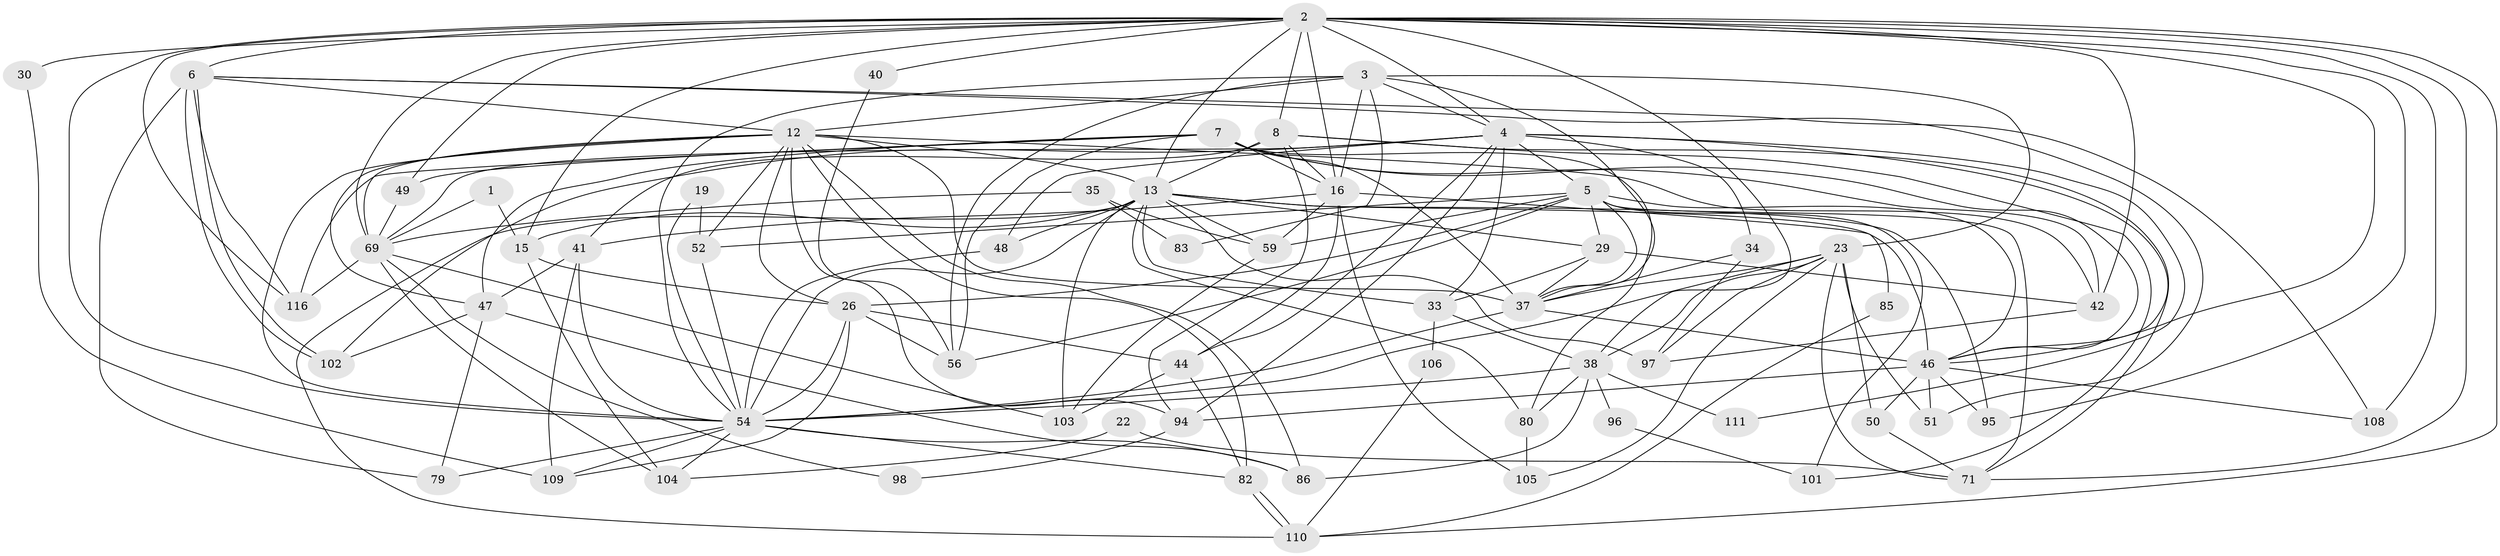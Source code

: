 // original degree distribution, {2: 0.16260162601626016, 5: 0.17073170731707318, 4: 0.2601626016260163, 6: 0.11382113821138211, 3: 0.24390243902439024, 8: 0.024390243902439025, 7: 0.024390243902439025}
// Generated by graph-tools (version 1.1) at 2025/19/03/04/25 18:19:02]
// undirected, 61 vertices, 170 edges
graph export_dot {
graph [start="1"]
  node [color=gray90,style=filled];
  1;
  2 [super="+43+81+9"];
  3 [super="+74+11"];
  4 [super="+24+36"];
  5 [super="+119+72"];
  6 [super="+66+68"];
  7 [super="+17+31"];
  8 [super="+10+25"];
  12 [super="+65+18"];
  13 [super="+61+57+14"];
  15 [super="+99"];
  16 [super="+115+28+21"];
  19;
  22;
  23 [super="+39"];
  26 [super="+32"];
  29 [super="+89"];
  30;
  33 [super="+58+63"];
  34;
  35;
  37 [super="+120"];
  38 [super="+118+62"];
  40;
  41 [super="+67"];
  42;
  44;
  46 [super="+60+113"];
  47 [super="+112"];
  48 [super="+107"];
  49 [super="+64"];
  50 [super="+55"];
  51;
  52;
  54 [super="+100+76"];
  56;
  59 [super="+84"];
  69 [super="+73+92"];
  71 [super="+77"];
  79;
  80;
  82;
  83;
  85;
  86;
  94;
  95 [super="+122"];
  96;
  97;
  98;
  101;
  102;
  103;
  104;
  105;
  106;
  108;
  109 [super="+114"];
  110;
  111;
  116;
  1 -- 15;
  1 -- 69;
  2 -- 42 [weight=2];
  2 -- 71;
  2 -- 38;
  2 -- 8;
  2 -- 40;
  2 -- 15;
  2 -- 49;
  2 -- 116;
  2 -- 108;
  2 -- 54;
  2 -- 6;
  2 -- 4;
  2 -- 69;
  2 -- 13;
  2 -- 46;
  2 -- 110;
  2 -- 16;
  2 -- 30;
  2 -- 95;
  3 -- 16;
  3 -- 83;
  3 -- 37;
  3 -- 4;
  3 -- 56;
  3 -- 54;
  3 -- 23;
  3 -- 12 [weight=2];
  4 -- 111;
  4 -- 48;
  4 -- 5 [weight=2];
  4 -- 33 [weight=2];
  4 -- 34;
  4 -- 102;
  4 -- 44;
  4 -- 94;
  4 -- 69;
  4 -- 46;
  5 -- 52;
  5 -- 26;
  5 -- 71 [weight=2];
  5 -- 37;
  5 -- 56;
  5 -- 101;
  5 -- 59;
  5 -- 46;
  5 -- 29;
  6 -- 102;
  6 -- 102;
  6 -- 108;
  6 -- 79;
  6 -- 51;
  6 -- 116;
  6 -- 12;
  7 -- 47;
  7 -- 56;
  7 -- 80;
  7 -- 16;
  7 -- 116;
  7 -- 42;
  7 -- 49;
  7 -- 37;
  7 -- 46;
  8 -- 94;
  8 -- 13;
  8 -- 41;
  8 -- 71;
  8 -- 16;
  8 -- 101;
  12 -- 26;
  12 -- 47;
  12 -- 37;
  12 -- 13;
  12 -- 52;
  12 -- 69;
  12 -- 42;
  12 -- 82;
  12 -- 54;
  12 -- 86;
  12 -- 94;
  13 -- 59;
  13 -- 95;
  13 -- 29;
  13 -- 110;
  13 -- 15;
  13 -- 97;
  13 -- 33;
  13 -- 103;
  13 -- 48;
  13 -- 80;
  13 -- 54;
  13 -- 46;
  15 -- 104;
  15 -- 26;
  16 -- 105;
  16 -- 85;
  16 -- 41;
  16 -- 59;
  16 -- 44;
  19 -- 52;
  19 -- 54;
  22 -- 104;
  22 -- 71;
  23 -- 37;
  23 -- 50 [weight=2];
  23 -- 51;
  23 -- 38;
  23 -- 54;
  23 -- 97;
  23 -- 71;
  23 -- 105;
  26 -- 44;
  26 -- 56;
  26 -- 109;
  26 -- 54 [weight=2];
  29 -- 37;
  29 -- 42;
  29 -- 33;
  30 -- 109;
  33 -- 38;
  33 -- 106;
  34 -- 97;
  34 -- 37;
  35 -- 59;
  35 -- 83;
  35 -- 69;
  37 -- 54;
  37 -- 46;
  38 -- 80;
  38 -- 111;
  38 -- 86;
  38 -- 96;
  38 -- 54;
  40 -- 56;
  41 -- 54;
  41 -- 47;
  41 -- 109;
  42 -- 97;
  44 -- 82;
  44 -- 103;
  46 -- 50;
  46 -- 95;
  46 -- 51;
  46 -- 94;
  46 -- 108;
  47 -- 86;
  47 -- 102;
  47 -- 79;
  48 -- 54;
  49 -- 69;
  50 -- 71 [weight=2];
  52 -- 54;
  54 -- 86;
  54 -- 109;
  54 -- 104;
  54 -- 79;
  54 -- 82;
  59 -- 103;
  69 -- 116 [weight=2];
  69 -- 104;
  69 -- 98;
  69 -- 103;
  80 -- 105;
  82 -- 110;
  82 -- 110;
  85 -- 110;
  94 -- 98;
  96 -- 101;
  106 -- 110;
}
